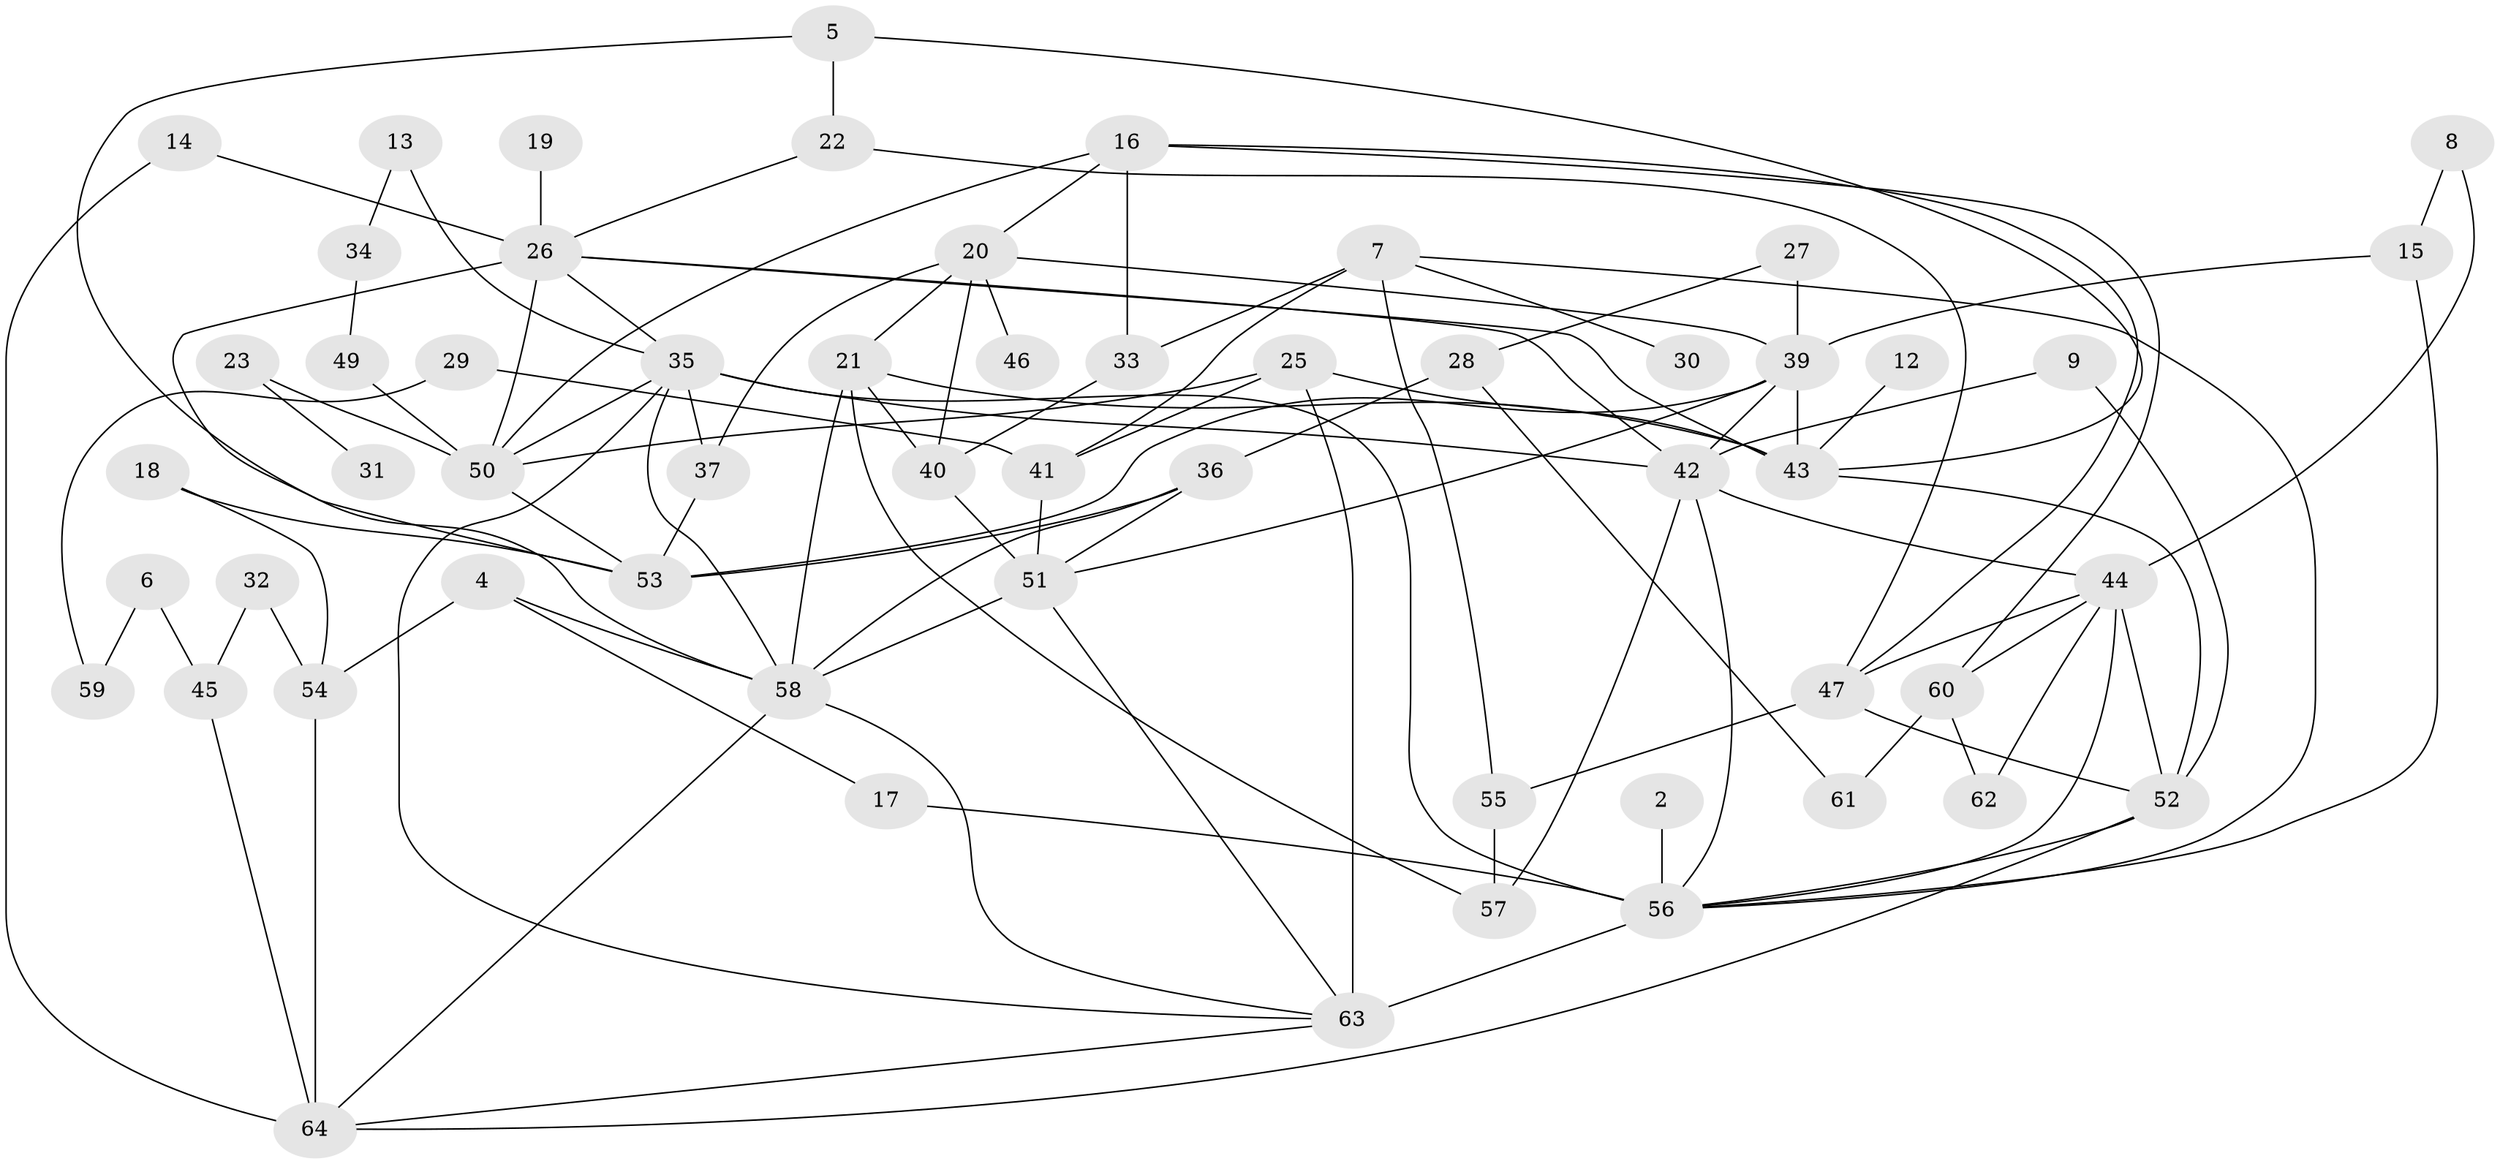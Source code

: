 // original degree distribution, {7: 0.0390625, 1: 0.125, 3: 0.21875, 5: 0.0859375, 2: 0.2890625, 6: 0.0078125, 4: 0.1796875, 0: 0.0546875}
// Generated by graph-tools (version 1.1) at 2025/00/03/09/25 03:00:41]
// undirected, 57 vertices, 108 edges
graph export_dot {
graph [start="1"]
  node [color=gray90,style=filled];
  2;
  4;
  5;
  6;
  7;
  8;
  9;
  12;
  13;
  14;
  15;
  16;
  17;
  18;
  19;
  20;
  21;
  22;
  23;
  25;
  26;
  27;
  28;
  29;
  30;
  31;
  32;
  33;
  34;
  35;
  36;
  37;
  39;
  40;
  41;
  42;
  43;
  44;
  45;
  46;
  47;
  49;
  50;
  51;
  52;
  53;
  54;
  55;
  56;
  57;
  58;
  59;
  60;
  61;
  62;
  63;
  64;
  2 -- 56 [weight=1.0];
  4 -- 17 [weight=1.0];
  4 -- 54 [weight=1.0];
  4 -- 58 [weight=1.0];
  5 -- 22 [weight=1.0];
  5 -- 43 [weight=1.0];
  5 -- 53 [weight=1.0];
  6 -- 45 [weight=1.0];
  6 -- 59 [weight=1.0];
  7 -- 30 [weight=1.0];
  7 -- 33 [weight=1.0];
  7 -- 41 [weight=1.0];
  7 -- 55 [weight=1.0];
  7 -- 56 [weight=1.0];
  8 -- 15 [weight=1.0];
  8 -- 44 [weight=1.0];
  9 -- 42 [weight=1.0];
  9 -- 52 [weight=1.0];
  12 -- 43 [weight=1.0];
  13 -- 34 [weight=1.0];
  13 -- 35 [weight=1.0];
  14 -- 26 [weight=1.0];
  14 -- 64 [weight=2.0];
  15 -- 39 [weight=1.0];
  15 -- 56 [weight=1.0];
  16 -- 20 [weight=1.0];
  16 -- 33 [weight=1.0];
  16 -- 47 [weight=1.0];
  16 -- 50 [weight=1.0];
  16 -- 60 [weight=1.0];
  17 -- 56 [weight=2.0];
  18 -- 53 [weight=1.0];
  18 -- 54 [weight=1.0];
  19 -- 26 [weight=1.0];
  20 -- 21 [weight=1.0];
  20 -- 37 [weight=1.0];
  20 -- 39 [weight=1.0];
  20 -- 40 [weight=1.0];
  20 -- 46 [weight=1.0];
  21 -- 40 [weight=1.0];
  21 -- 43 [weight=1.0];
  21 -- 57 [weight=1.0];
  21 -- 58 [weight=1.0];
  22 -- 26 [weight=1.0];
  22 -- 47 [weight=1.0];
  23 -- 31 [weight=1.0];
  23 -- 50 [weight=1.0];
  25 -- 41 [weight=1.0];
  25 -- 43 [weight=1.0];
  25 -- 50 [weight=1.0];
  25 -- 63 [weight=3.0];
  26 -- 35 [weight=1.0];
  26 -- 42 [weight=1.0];
  26 -- 43 [weight=2.0];
  26 -- 50 [weight=1.0];
  26 -- 58 [weight=1.0];
  27 -- 28 [weight=1.0];
  27 -- 39 [weight=2.0];
  28 -- 36 [weight=1.0];
  28 -- 61 [weight=1.0];
  29 -- 41 [weight=1.0];
  29 -- 59 [weight=1.0];
  32 -- 45 [weight=1.0];
  32 -- 54 [weight=1.0];
  33 -- 40 [weight=1.0];
  34 -- 49 [weight=1.0];
  35 -- 37 [weight=1.0];
  35 -- 42 [weight=1.0];
  35 -- 50 [weight=1.0];
  35 -- 56 [weight=1.0];
  35 -- 58 [weight=1.0];
  35 -- 63 [weight=1.0];
  36 -- 51 [weight=1.0];
  36 -- 53 [weight=1.0];
  36 -- 58 [weight=1.0];
  37 -- 53 [weight=1.0];
  39 -- 42 [weight=1.0];
  39 -- 43 [weight=1.0];
  39 -- 51 [weight=1.0];
  39 -- 53 [weight=1.0];
  40 -- 51 [weight=1.0];
  41 -- 51 [weight=1.0];
  42 -- 44 [weight=1.0];
  42 -- 56 [weight=1.0];
  42 -- 57 [weight=1.0];
  43 -- 52 [weight=1.0];
  44 -- 47 [weight=1.0];
  44 -- 52 [weight=1.0];
  44 -- 56 [weight=1.0];
  44 -- 60 [weight=1.0];
  44 -- 62 [weight=1.0];
  45 -- 64 [weight=1.0];
  47 -- 52 [weight=1.0];
  47 -- 55 [weight=1.0];
  49 -- 50 [weight=1.0];
  50 -- 53 [weight=1.0];
  51 -- 58 [weight=1.0];
  51 -- 63 [weight=1.0];
  52 -- 56 [weight=1.0];
  52 -- 64 [weight=1.0];
  54 -- 64 [weight=1.0];
  55 -- 57 [weight=1.0];
  56 -- 63 [weight=2.0];
  58 -- 63 [weight=1.0];
  58 -- 64 [weight=1.0];
  60 -- 61 [weight=1.0];
  60 -- 62 [weight=1.0];
  63 -- 64 [weight=1.0];
}
